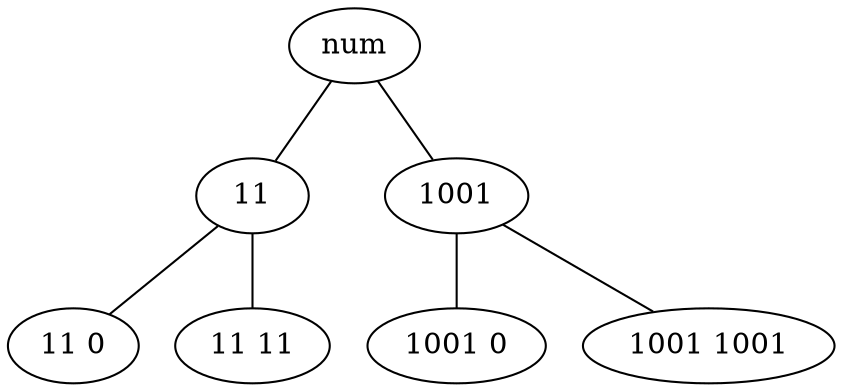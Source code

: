 graph div3 {
    "num" -- "11"
    "num" -- "1001" 
    "11" -- "11 0"
    "11" -- "11 11"
    "1001" -- "1001 0"
    "1001" -- "1001 1001"
}



